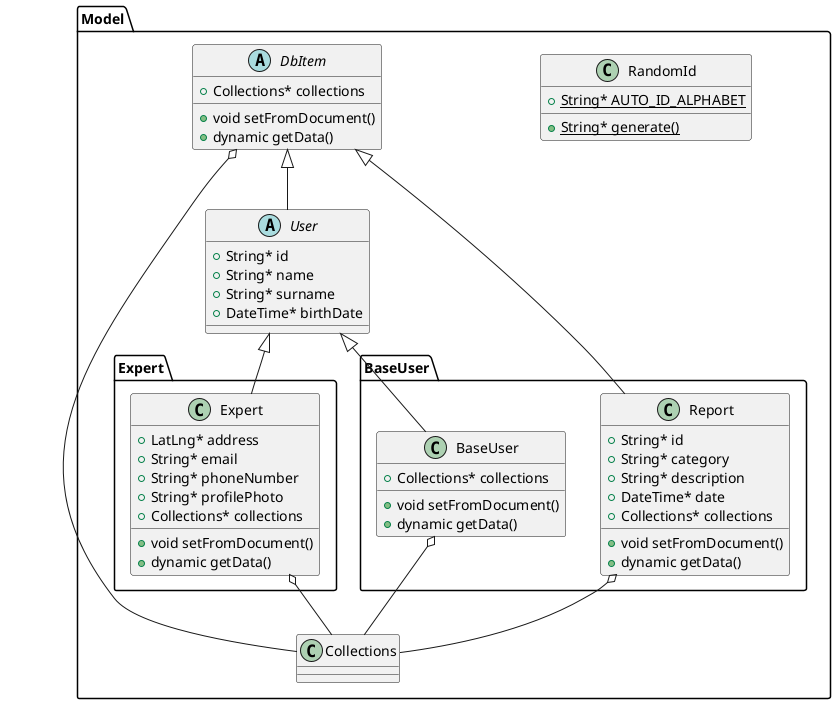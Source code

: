 @startuml ModelUML
package Model {
    class "RandomId" {
        {static} +String* AUTO_ID_ALPHABET
        {static} +String* generate()
    }

    abstract class "DbItem" {
        +Collections* collections
        +void setFromDocument()
        +dynamic getData()
    }
    "DbItem" o-- "Collections"

    abstract class "User" {
        +String* id
        +String* name
        +String* surname
        +DateTime* birthDate
    }
    "DbItem" <|-- "User"

    package Expert {
        class "Expert" {
            +LatLng* address
            +String* email
            +String* phoneNumber
            +String* profilePhoto
            +Collections* collections
            +void setFromDocument()
            +dynamic getData()
        }
        "User" <|-- "Expert"
        "Expert" o-- "Collections"
    }

    package BaseUser {
        class "Report" {
            +String* id
            +String* category
            +String* description
            +DateTime* date
            +Collections* collections
            +void setFromDocument()
            +dynamic getData()
        }
        "DbItem" <|-- "Report"
        "Report" o-- "Collections"

        class "BaseUser" {
            +Collections* collections
            +void setFromDocument()
            +dynamic getData()
        }
        "User" <|-- "BaseUser"
        "BaseUser" o-- "Collections"
    }
}
@enduml